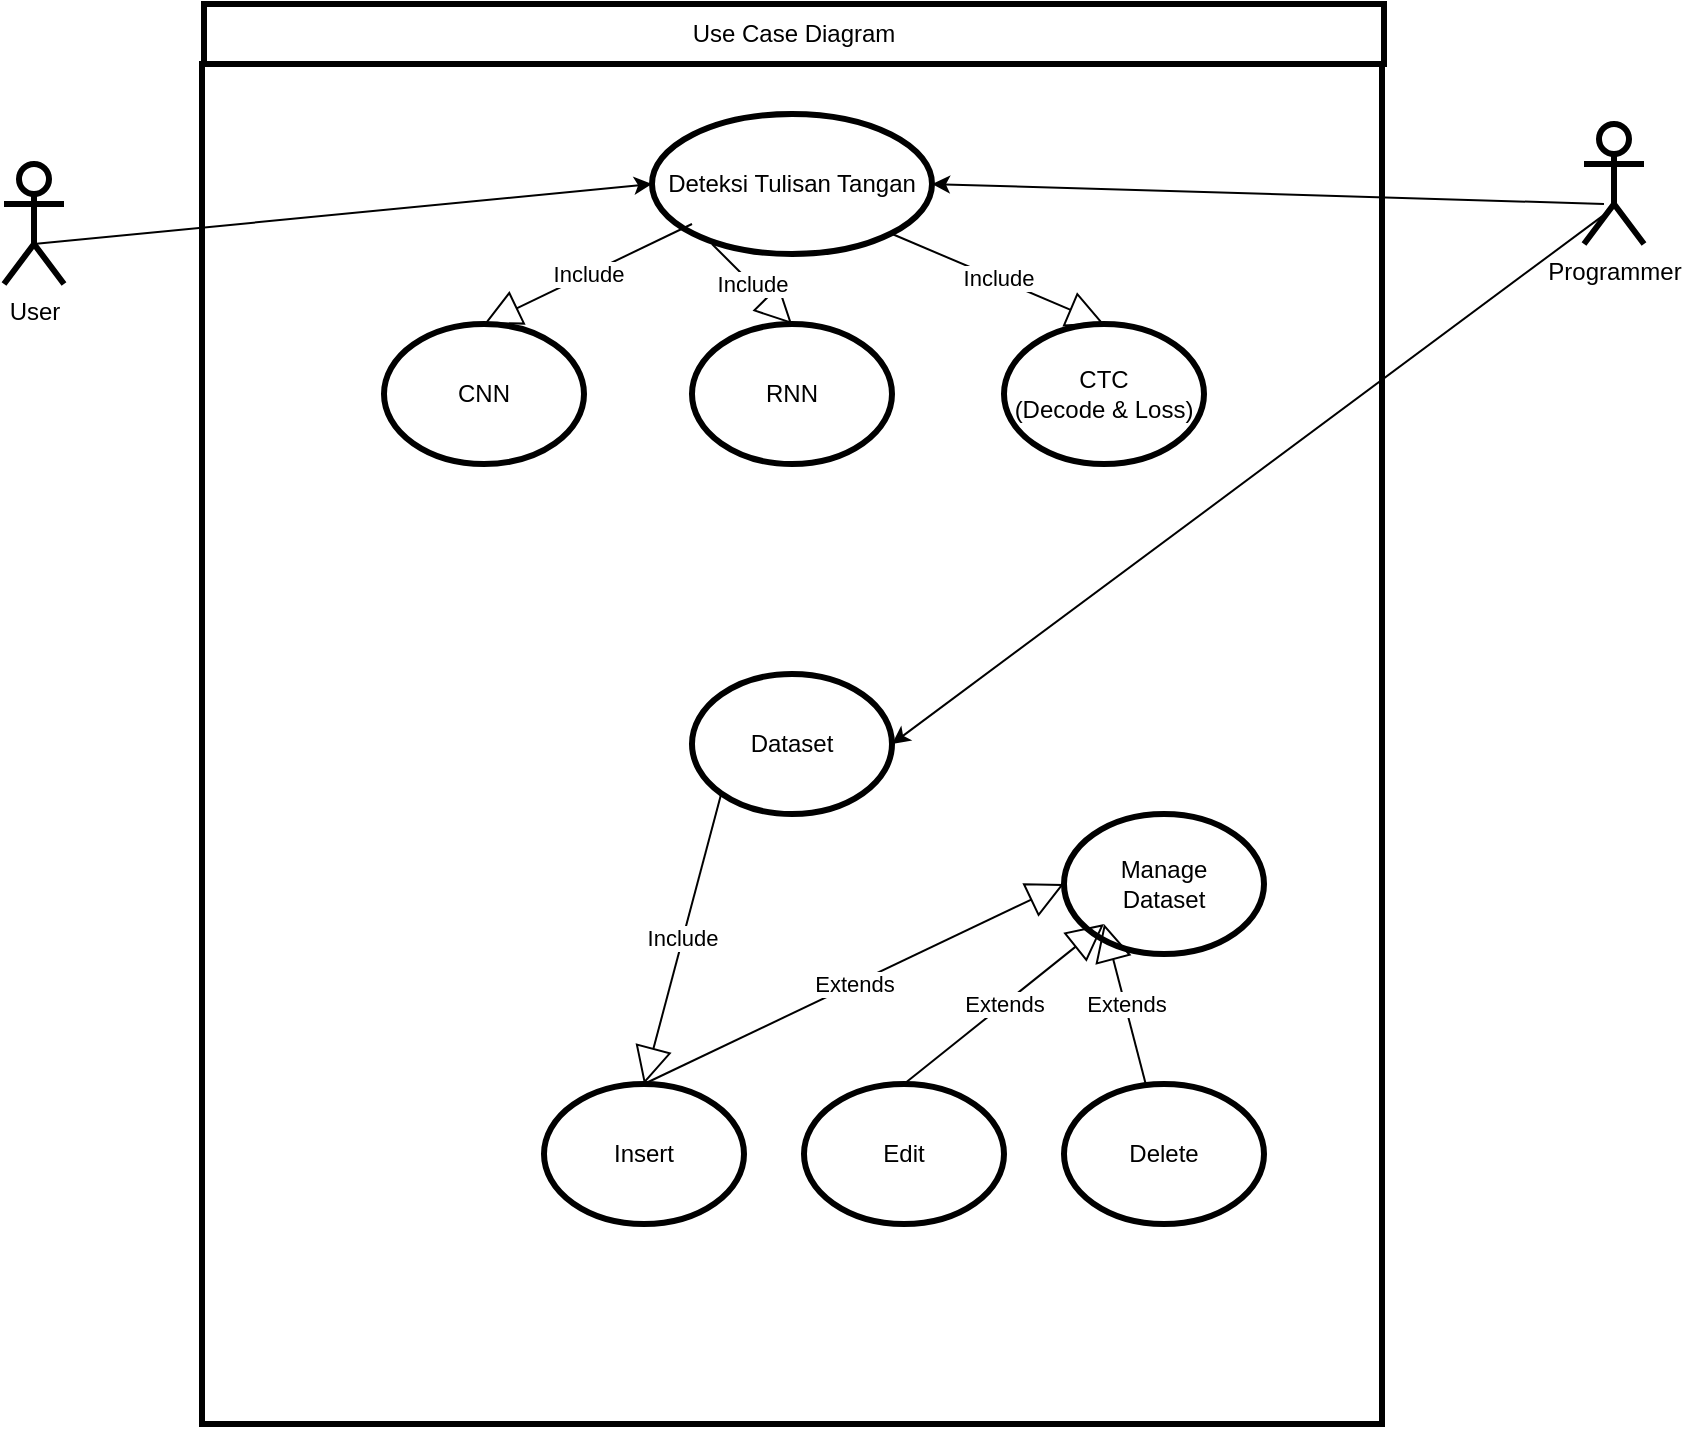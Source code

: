 <mxfile version="12.5.3" type="device"><diagram name="Page-1" id="e7e014a7-5840-1c2e-5031-d8a46d1fe8dd"><mxGraphModel dx="1395" dy="1029" grid="1" gridSize="10" guides="1" tooltips="1" connect="1" arrows="1" fold="1" page="1" pageScale="1" pageWidth="1169" pageHeight="826" background="#ffffff" math="0" shadow="0"><root><mxCell id="0"/><mxCell id="1" parent="0"/><mxCell id="KYYkdyIzh764NHjmNprS-41" value="" style="rounded=0;whiteSpace=wrap;html=1;fillColor=none;strokeWidth=3;" vertex="1" parent="1"><mxGeometry x="289" y="60" width="590" height="680" as="geometry"/></mxCell><mxCell id="KYYkdyIzh764NHjmNprS-42" value="Deteksi Tulisan Tangan" style="ellipse;whiteSpace=wrap;html=1;strokeWidth=3;fillColor=none;" vertex="1" parent="1"><mxGeometry x="514" y="85" width="140" height="70" as="geometry"/></mxCell><mxCell id="KYYkdyIzh764NHjmNprS-43" value="User" style="shape=umlActor;verticalLabelPosition=bottom;labelBackgroundColor=#ffffff;verticalAlign=top;html=1;strokeWidth=3;fillColor=none;" vertex="1" parent="1"><mxGeometry x="190" y="110" width="30" height="60" as="geometry"/></mxCell><mxCell id="KYYkdyIzh764NHjmNprS-44" value="Programmer" style="shape=umlActor;verticalLabelPosition=bottom;labelBackgroundColor=#ffffff;verticalAlign=top;html=1;strokeWidth=3;fillColor=none;" vertex="1" parent="1"><mxGeometry x="980" y="90" width="30" height="60" as="geometry"/></mxCell><mxCell id="KYYkdyIzh764NHjmNprS-45" value="CNN" style="ellipse;whiteSpace=wrap;html=1;strokeWidth=3;fillColor=none;" vertex="1" parent="1"><mxGeometry x="380" y="190" width="100" height="70" as="geometry"/></mxCell><mxCell id="KYYkdyIzh764NHjmNprS-47" value="RNN" style="ellipse;whiteSpace=wrap;html=1;strokeWidth=3;fillColor=none;" vertex="1" parent="1"><mxGeometry x="534" y="190" width="100" height="70" as="geometry"/></mxCell><mxCell id="KYYkdyIzh764NHjmNprS-48" value="CTC&lt;br&gt;(Decode &amp;amp; Loss)" style="ellipse;whiteSpace=wrap;html=1;strokeWidth=3;fillColor=none;" vertex="1" parent="1"><mxGeometry x="690" y="190" width="100" height="70" as="geometry"/></mxCell><mxCell id="KYYkdyIzh764NHjmNprS-49" value="Dataset" style="ellipse;whiteSpace=wrap;html=1;strokeWidth=3;fillColor=none;" vertex="1" parent="1"><mxGeometry x="534" y="365" width="100" height="70" as="geometry"/></mxCell><mxCell id="KYYkdyIzh764NHjmNprS-50" value="Manage&lt;br&gt;Dataset" style="ellipse;whiteSpace=wrap;html=1;strokeWidth=3;fillColor=none;" vertex="1" parent="1"><mxGeometry x="720" y="435" width="100" height="70" as="geometry"/></mxCell><mxCell id="KYYkdyIzh764NHjmNprS-51" value="Edit" style="ellipse;whiteSpace=wrap;html=1;strokeWidth=3;fillColor=none;" vertex="1" parent="1"><mxGeometry x="590" y="570" width="100" height="70" as="geometry"/></mxCell><mxCell id="KYYkdyIzh764NHjmNprS-52" value="Delete" style="ellipse;whiteSpace=wrap;html=1;strokeWidth=3;fillColor=none;" vertex="1" parent="1"><mxGeometry x="720" y="570" width="100" height="70" as="geometry"/></mxCell><mxCell id="KYYkdyIzh764NHjmNprS-53" value="Insert" style="ellipse;whiteSpace=wrap;html=1;strokeWidth=3;fillColor=none;" vertex="1" parent="1"><mxGeometry x="460" y="570" width="100" height="70" as="geometry"/></mxCell><mxCell id="KYYkdyIzh764NHjmNprS-55" value="Extends" style="endArrow=block;endSize=16;endFill=0;html=1;exitX=0.5;exitY=0;exitDx=0;exitDy=0;entryX=0;entryY=0.5;entryDx=0;entryDy=0;" edge="1" parent="1" source="KYYkdyIzh764NHjmNprS-53" target="KYYkdyIzh764NHjmNprS-50"><mxGeometry width="160" relative="1" as="geometry"><mxPoint x="570" y="480" as="sourcePoint"/><mxPoint x="730" y="480" as="targetPoint"/></mxGeometry></mxCell><mxCell id="KYYkdyIzh764NHjmNprS-56" value="Extends" style="endArrow=block;endSize=16;endFill=0;html=1;entryX=0;entryY=0.5;entryDx=0;entryDy=0;" edge="1" parent="1"><mxGeometry width="160" relative="1" as="geometry"><mxPoint x="640" y="570" as="sourcePoint"/><mxPoint x="740" y="490" as="targetPoint"/><Array as="points"><mxPoint x="640" y="570"/></Array></mxGeometry></mxCell><mxCell id="KYYkdyIzh764NHjmNprS-57" value="Extends" style="endArrow=block;endSize=16;endFill=0;html=1;entryX=0;entryY=0.5;entryDx=0;entryDy=0;" edge="1" parent="1" source="KYYkdyIzh764NHjmNprS-52"><mxGeometry width="160" relative="1" as="geometry"><mxPoint x="530" y="590" as="sourcePoint"/><mxPoint x="740" y="490" as="targetPoint"/></mxGeometry></mxCell><mxCell id="KYYkdyIzh764NHjmNprS-58" value="Include" style="endArrow=block;endSize=16;endFill=0;html=1;exitX=0;exitY=1;exitDx=0;exitDy=0;entryX=0.5;entryY=0;entryDx=0;entryDy=0;" edge="1" parent="1" source="KYYkdyIzh764NHjmNprS-49" target="KYYkdyIzh764NHjmNprS-53"><mxGeometry width="160" relative="1" as="geometry"><mxPoint x="289" y="560.0" as="sourcePoint"/><mxPoint x="499" y="460.0" as="targetPoint"/></mxGeometry></mxCell><mxCell id="KYYkdyIzh764NHjmNprS-60" value="" style="endArrow=classic;html=1;exitX=0.48;exitY=0.703;exitDx=0;exitDy=0;exitPerimeter=0;entryX=1;entryY=0.5;entryDx=0;entryDy=0;" edge="1" parent="1" source="KYYkdyIzh764NHjmNprS-44" target="KYYkdyIzh764NHjmNprS-49"><mxGeometry width="50" height="50" relative="1" as="geometry"><mxPoint x="950" y="330" as="sourcePoint"/><mxPoint x="1000" y="280" as="targetPoint"/></mxGeometry></mxCell><mxCell id="KYYkdyIzh764NHjmNprS-61" value="" style="endArrow=classic;html=1;entryX=1;entryY=0.5;entryDx=0;entryDy=0;" edge="1" parent="1" target="KYYkdyIzh764NHjmNprS-42"><mxGeometry width="50" height="50" relative="1" as="geometry"><mxPoint x="990" y="130" as="sourcePoint"/><mxPoint x="950" y="100" as="targetPoint"/></mxGeometry></mxCell><mxCell id="KYYkdyIzh764NHjmNprS-62" value="Include" style="endArrow=block;endSize=16;endFill=0;html=1;exitX=0;exitY=1;exitDx=0;exitDy=0;entryX=0.5;entryY=0;entryDx=0;entryDy=0;" edge="1" parent="1" target="KYYkdyIzh764NHjmNprS-45"><mxGeometry width="160" relative="1" as="geometry"><mxPoint x="534.003" y="139.999" as="sourcePoint"/><mxPoint x="495.6" y="285.42" as="targetPoint"/></mxGeometry></mxCell><mxCell id="KYYkdyIzh764NHjmNprS-63" value="Include" style="endArrow=block;endSize=16;endFill=0;html=1;exitX=0;exitY=1;exitDx=0;exitDy=0;entryX=0.5;entryY=0;entryDx=0;entryDy=0;" edge="1" parent="1" target="KYYkdyIzh764NHjmNprS-47"><mxGeometry width="160" relative="1" as="geometry"><mxPoint x="544.003" y="149.999" as="sourcePoint"/><mxPoint x="440" y="200.0" as="targetPoint"/></mxGeometry></mxCell><mxCell id="KYYkdyIzh764NHjmNprS-64" value="Include" style="endArrow=block;endSize=16;endFill=0;html=1;exitX=1;exitY=1;exitDx=0;exitDy=0;entryX=0.5;entryY=0;entryDx=0;entryDy=0;" edge="1" parent="1" source="KYYkdyIzh764NHjmNprS-42" target="KYYkdyIzh764NHjmNprS-48"><mxGeometry width="160" relative="1" as="geometry"><mxPoint x="554.003" y="159.999" as="sourcePoint"/><mxPoint x="450" y="210.0" as="targetPoint"/></mxGeometry></mxCell><mxCell id="KYYkdyIzh764NHjmNprS-65" value="" style="endArrow=classic;html=1;exitX=0.539;exitY=0.664;exitDx=0;exitDy=0;exitPerimeter=0;entryX=0;entryY=0.5;entryDx=0;entryDy=0;" edge="1" parent="1" source="KYYkdyIzh764NHjmNprS-43" target="KYYkdyIzh764NHjmNprS-42"><mxGeometry width="50" height="50" relative="1" as="geometry"><mxPoint x="1004.4" y="142.18" as="sourcePoint"/><mxPoint x="644" y="410.0" as="targetPoint"/></mxGeometry></mxCell><mxCell id="KYYkdyIzh764NHjmNprS-66" value="Use Case Diagram" style="rounded=0;whiteSpace=wrap;html=1;strokeWidth=3;fillColor=none;" vertex="1" parent="1"><mxGeometry x="290" y="30" width="590" height="30" as="geometry"/></mxCell></root></mxGraphModel></diagram></mxfile>